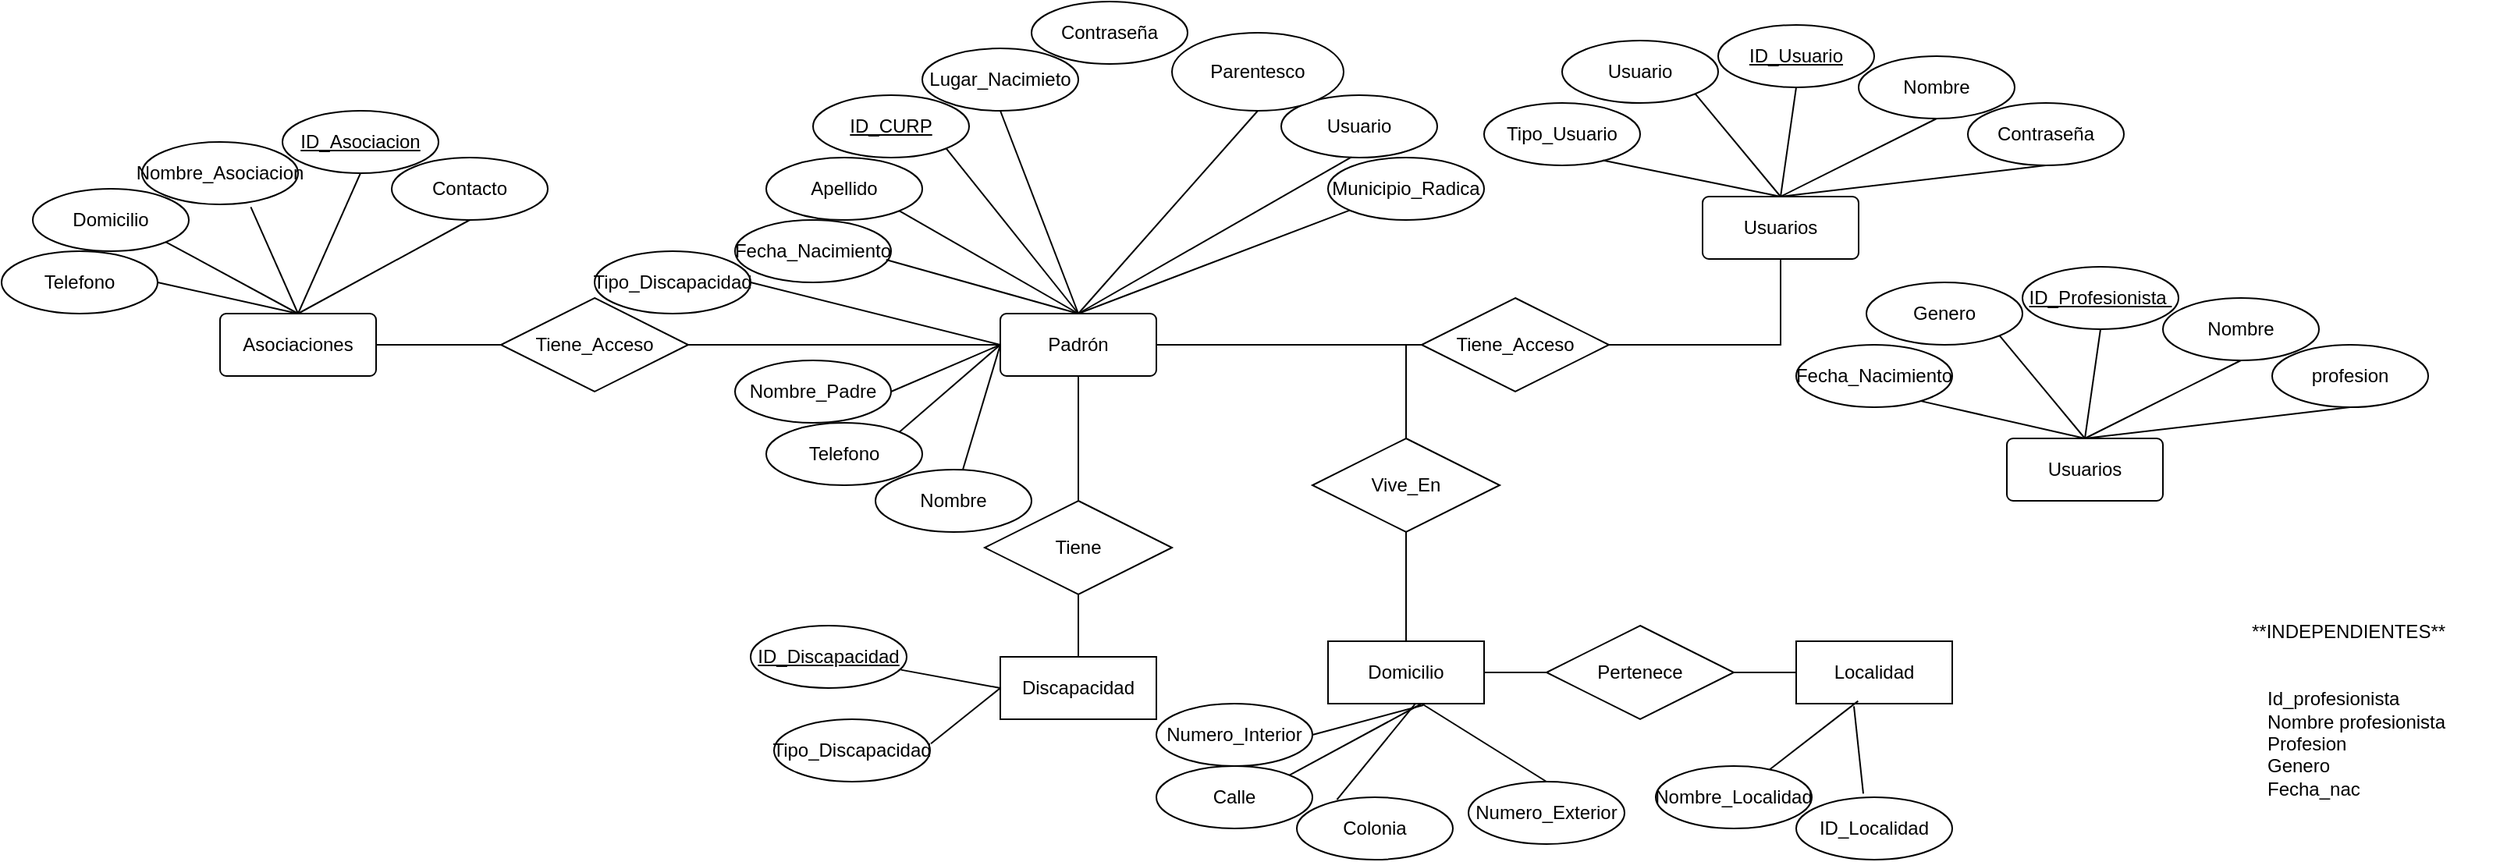 <mxfile version="26.0.16">
  <diagram id="R2lEEEUBdFMjLlhIrx00" name="Page-1">
    <mxGraphModel dx="1925" dy="435" grid="1" gridSize="10" guides="1" tooltips="1" connect="1" arrows="1" fold="1" page="1" pageScale="1" pageWidth="850" pageHeight="1100" math="0" shadow="0" extFonts="Permanent Marker^https://fonts.googleapis.com/css?family=Permanent+Marker">
      <root>
        <mxCell id="0" />
        <mxCell id="1" parent="0" />
        <mxCell id="b9QeyJM_cF_FELcdpsjT-1" value="Padrón" style="rounded=1;arcSize=10;whiteSpace=wrap;html=1;align=center;" parent="1" vertex="1">
          <mxGeometry x="360" y="250" width="100" height="40" as="geometry" />
        </mxCell>
        <mxCell id="b9QeyJM_cF_FELcdpsjT-3" value="ID_CURP" style="ellipse;whiteSpace=wrap;html=1;align=center;fontStyle=4;" parent="1" vertex="1">
          <mxGeometry x="240" y="110" width="100" height="40" as="geometry" />
        </mxCell>
        <mxCell id="b9QeyJM_cF_FELcdpsjT-4" value="Usuario" style="ellipse;whiteSpace=wrap;html=1;align=center;" parent="1" vertex="1">
          <mxGeometry x="540" y="110" width="100" height="40" as="geometry" />
        </mxCell>
        <mxCell id="b9QeyJM_cF_FELcdpsjT-5" value="Nombre" style="ellipse;whiteSpace=wrap;html=1;align=center;" parent="1" vertex="1">
          <mxGeometry x="280" y="350" width="100" height="40" as="geometry" />
        </mxCell>
        <mxCell id="b9QeyJM_cF_FELcdpsjT-6" value="Fecha_Nacimiento" style="ellipse;whiteSpace=wrap;html=1;align=center;" parent="1" vertex="1">
          <mxGeometry x="190" y="190" width="100" height="40" as="geometry" />
        </mxCell>
        <mxCell id="b9QeyJM_cF_FELcdpsjT-7" value="Apellido" style="ellipse;whiteSpace=wrap;html=1;align=center;" parent="1" vertex="1">
          <mxGeometry x="210" y="150" width="100" height="40" as="geometry" />
        </mxCell>
        <mxCell id="b9QeyJM_cF_FELcdpsjT-8" value="Contraseña" style="ellipse;whiteSpace=wrap;html=1;align=center;" parent="1" vertex="1">
          <mxGeometry x="380" y="50" width="100" height="40" as="geometry" />
        </mxCell>
        <mxCell id="b9QeyJM_cF_FELcdpsjT-9" value="Tipo_Discapacidad" style="ellipse;whiteSpace=wrap;html=1;align=center;" parent="1" vertex="1">
          <mxGeometry x="100" y="210" width="100" height="40" as="geometry" />
        </mxCell>
        <mxCell id="b9QeyJM_cF_FELcdpsjT-10" value="Parentesco" style="ellipse;whiteSpace=wrap;html=1;align=center;" parent="1" vertex="1">
          <mxGeometry x="470" y="70" width="110" height="50" as="geometry" />
        </mxCell>
        <mxCell id="b9QeyJM_cF_FELcdpsjT-11" value="Nombre_Padre" style="ellipse;whiteSpace=wrap;html=1;align=center;" parent="1" vertex="1">
          <mxGeometry x="190" y="280" width="100" height="40" as="geometry" />
        </mxCell>
        <mxCell id="b9QeyJM_cF_FELcdpsjT-12" value="Lugar_Nacimieto" style="ellipse;whiteSpace=wrap;html=1;align=center;" parent="1" vertex="1">
          <mxGeometry x="310" y="80" width="100" height="40" as="geometry" />
        </mxCell>
        <mxCell id="b9QeyJM_cF_FELcdpsjT-13" value="Municipio_Radica" style="ellipse;whiteSpace=wrap;html=1;align=center;" parent="1" vertex="1">
          <mxGeometry x="570" y="150" width="100" height="40" as="geometry" />
        </mxCell>
        <mxCell id="b9QeyJM_cF_FELcdpsjT-14" value="Telefono" style="ellipse;whiteSpace=wrap;html=1;align=center;" parent="1" vertex="1">
          <mxGeometry x="210" y="320" width="100" height="40" as="geometry" />
        </mxCell>
        <mxCell id="b9QeyJM_cF_FELcdpsjT-15" value="" style="endArrow=none;html=1;rounded=0;entryX=0;entryY=0.5;entryDx=0;entryDy=0;" parent="1" source="b9QeyJM_cF_FELcdpsjT-5" target="b9QeyJM_cF_FELcdpsjT-1" edge="1">
          <mxGeometry relative="1" as="geometry">
            <mxPoint x="460" y="330" as="sourcePoint" />
            <mxPoint x="620" y="330" as="targetPoint" />
          </mxGeometry>
        </mxCell>
        <mxCell id="b9QeyJM_cF_FELcdpsjT-18" value="" style="endArrow=none;html=1;rounded=0;" parent="1" target="b9QeyJM_cF_FELcdpsjT-13" edge="1">
          <mxGeometry relative="1" as="geometry">
            <mxPoint x="410" y="250" as="sourcePoint" />
            <mxPoint x="620" y="330" as="targetPoint" />
          </mxGeometry>
        </mxCell>
        <mxCell id="b9QeyJM_cF_FELcdpsjT-20" value="" style="endArrow=none;html=1;rounded=0;entryX=0.45;entryY=0.992;entryDx=0;entryDy=0;exitX=0.5;exitY=0;exitDx=0;exitDy=0;entryPerimeter=0;" parent="1" source="b9QeyJM_cF_FELcdpsjT-1" target="b9QeyJM_cF_FELcdpsjT-4" edge="1">
          <mxGeometry relative="1" as="geometry">
            <mxPoint x="410" y="263" as="sourcePoint" />
            <mxPoint x="520" y="130" as="targetPoint" />
          </mxGeometry>
        </mxCell>
        <mxCell id="b9QeyJM_cF_FELcdpsjT-21" value="" style="endArrow=none;html=1;rounded=0;entryX=0.5;entryY=1;entryDx=0;entryDy=0;" parent="1" target="b9QeyJM_cF_FELcdpsjT-10" edge="1">
          <mxGeometry relative="1" as="geometry">
            <mxPoint x="410" y="250" as="sourcePoint" />
            <mxPoint x="554" y="207" as="targetPoint" />
          </mxGeometry>
        </mxCell>
        <mxCell id="b9QeyJM_cF_FELcdpsjT-22" value="" style="endArrow=none;html=1;rounded=0;entryX=0.5;entryY=1;entryDx=0;entryDy=0;exitX=0.5;exitY=0;exitDx=0;exitDy=0;" parent="1" source="b9QeyJM_cF_FELcdpsjT-1" target="b9QeyJM_cF_FELcdpsjT-12" edge="1">
          <mxGeometry relative="1" as="geometry">
            <mxPoint x="470" y="280" as="sourcePoint" />
            <mxPoint x="564" y="217" as="targetPoint" />
          </mxGeometry>
        </mxCell>
        <mxCell id="b9QeyJM_cF_FELcdpsjT-23" value="" style="endArrow=none;html=1;rounded=0;entryX=1;entryY=1;entryDx=0;entryDy=0;exitX=0.5;exitY=0;exitDx=0;exitDy=0;" parent="1" source="b9QeyJM_cF_FELcdpsjT-1" target="b9QeyJM_cF_FELcdpsjT-3" edge="1">
          <mxGeometry relative="1" as="geometry">
            <mxPoint x="480" y="290" as="sourcePoint" />
            <mxPoint x="574" y="227" as="targetPoint" />
          </mxGeometry>
        </mxCell>
        <mxCell id="b9QeyJM_cF_FELcdpsjT-25" value="" style="endArrow=none;html=1;rounded=0;entryX=0.969;entryY=0.637;entryDx=0;entryDy=0;entryPerimeter=0;exitX=0.5;exitY=0;exitDx=0;exitDy=0;" parent="1" source="b9QeyJM_cF_FELcdpsjT-1" target="b9QeyJM_cF_FELcdpsjT-6" edge="1">
          <mxGeometry relative="1" as="geometry">
            <mxPoint x="490" y="300" as="sourcePoint" />
            <mxPoint x="584" y="237" as="targetPoint" />
          </mxGeometry>
        </mxCell>
        <mxCell id="b9QeyJM_cF_FELcdpsjT-26" value="" style="endArrow=none;html=1;rounded=0;entryX=1;entryY=1;entryDx=0;entryDy=0;" parent="1" target="b9QeyJM_cF_FELcdpsjT-7" edge="1">
          <mxGeometry relative="1" as="geometry">
            <mxPoint x="410" y="250" as="sourcePoint" />
            <mxPoint x="594" y="247" as="targetPoint" />
          </mxGeometry>
        </mxCell>
        <mxCell id="b9QeyJM_cF_FELcdpsjT-27" value="" style="endArrow=none;html=1;rounded=0;exitX=1;exitY=0.5;exitDx=0;exitDy=0;entryX=0;entryY=0.5;entryDx=0;entryDy=0;" parent="1" source="b9QeyJM_cF_FELcdpsjT-9" target="b9QeyJM_cF_FELcdpsjT-1" edge="1">
          <mxGeometry relative="1" as="geometry">
            <mxPoint x="510" y="320" as="sourcePoint" />
            <mxPoint x="604" y="257" as="targetPoint" />
          </mxGeometry>
        </mxCell>
        <mxCell id="b9QeyJM_cF_FELcdpsjT-28" value="" style="endArrow=none;html=1;rounded=0;exitX=1;exitY=0.5;exitDx=0;exitDy=0;" parent="1" source="b9QeyJM_cF_FELcdpsjT-11" edge="1">
          <mxGeometry relative="1" as="geometry">
            <mxPoint x="520" y="330" as="sourcePoint" />
            <mxPoint x="360" y="270" as="targetPoint" />
          </mxGeometry>
        </mxCell>
        <mxCell id="b9QeyJM_cF_FELcdpsjT-30" value="" style="endArrow=none;html=1;rounded=0;exitX=1;exitY=0;exitDx=0;exitDy=0;entryX=0;entryY=0.5;entryDx=0;entryDy=0;" parent="1" source="b9QeyJM_cF_FELcdpsjT-14" target="b9QeyJM_cF_FELcdpsjT-1" edge="1">
          <mxGeometry relative="1" as="geometry">
            <mxPoint x="530" y="340" as="sourcePoint" />
            <mxPoint x="624" y="277" as="targetPoint" />
          </mxGeometry>
        </mxCell>
        <mxCell id="b9QeyJM_cF_FELcdpsjT-31" value="Discapacidad" style="whiteSpace=wrap;html=1;align=center;" parent="1" vertex="1">
          <mxGeometry x="360" y="470" width="100" height="40" as="geometry" />
        </mxCell>
        <mxCell id="b9QeyJM_cF_FELcdpsjT-33" value="" style="endArrow=none;html=1;rounded=0;exitX=0;exitY=0.5;exitDx=0;exitDy=0;entryX=0.963;entryY=0.708;entryDx=0;entryDy=0;entryPerimeter=0;" parent="1" source="b9QeyJM_cF_FELcdpsjT-31" target="b9QeyJM_cF_FELcdpsjT-69" edge="1">
          <mxGeometry relative="1" as="geometry">
            <mxPoint x="347" y="350" as="sourcePoint" />
            <mxPoint x="300" y="480" as="targetPoint" />
          </mxGeometry>
        </mxCell>
        <mxCell id="b9QeyJM_cF_FELcdpsjT-35" value="Tipo_Discapacidad" style="ellipse;whiteSpace=wrap;html=1;align=center;" parent="1" vertex="1">
          <mxGeometry x="215" y="510" width="100" height="40" as="geometry" />
        </mxCell>
        <mxCell id="b9QeyJM_cF_FELcdpsjT-38" value="" style="endArrow=none;html=1;rounded=0;entryX=1.005;entryY=0.39;entryDx=0;entryDy=0;exitX=0;exitY=0.5;exitDx=0;exitDy=0;entryPerimeter=0;" parent="1" source="b9QeyJM_cF_FELcdpsjT-31" target="b9QeyJM_cF_FELcdpsjT-35" edge="1">
          <mxGeometry relative="1" as="geometry">
            <mxPoint x="370" y="490" as="sourcePoint" />
            <mxPoint x="325" y="464" as="targetPoint" />
          </mxGeometry>
        </mxCell>
        <mxCell id="b9QeyJM_cF_FELcdpsjT-39" value="Tiene" style="shape=rhombus;perimeter=rhombusPerimeter;whiteSpace=wrap;html=1;align=center;" parent="1" vertex="1">
          <mxGeometry x="350" y="370" width="120" height="60" as="geometry" />
        </mxCell>
        <mxCell id="b9QeyJM_cF_FELcdpsjT-40" value="" style="endArrow=none;html=1;rounded=0;entryX=0.5;entryY=1;entryDx=0;entryDy=0;exitX=0.5;exitY=0;exitDx=0;exitDy=0;" parent="1" source="b9QeyJM_cF_FELcdpsjT-39" target="b9QeyJM_cF_FELcdpsjT-1" edge="1">
          <mxGeometry relative="1" as="geometry">
            <mxPoint x="420" y="430" as="sourcePoint" />
            <mxPoint x="580" y="430" as="targetPoint" />
          </mxGeometry>
        </mxCell>
        <mxCell id="b9QeyJM_cF_FELcdpsjT-41" value="" style="endArrow=none;html=1;rounded=0;entryX=0.5;entryY=1;entryDx=0;entryDy=0;exitX=0.5;exitY=0;exitDx=0;exitDy=0;" parent="1" source="b9QeyJM_cF_FELcdpsjT-31" target="b9QeyJM_cF_FELcdpsjT-39" edge="1">
          <mxGeometry relative="1" as="geometry">
            <mxPoint x="380" y="500" as="sourcePoint" />
            <mxPoint x="335" y="474" as="targetPoint" />
          </mxGeometry>
        </mxCell>
        <mxCell id="b9QeyJM_cF_FELcdpsjT-42" value="Domicilio" style="whiteSpace=wrap;html=1;align=center;" parent="1" vertex="1">
          <mxGeometry x="570" y="460" width="100" height="40" as="geometry" />
        </mxCell>
        <mxCell id="b9QeyJM_cF_FELcdpsjT-45" value="Calle" style="ellipse;whiteSpace=wrap;html=1;align=center;" parent="1" vertex="1">
          <mxGeometry x="460" y="540" width="100" height="40" as="geometry" />
        </mxCell>
        <mxCell id="b9QeyJM_cF_FELcdpsjT-46" value="Numero_Interior" style="ellipse;whiteSpace=wrap;html=1;align=center;" parent="1" vertex="1">
          <mxGeometry x="460" y="500" width="100" height="40" as="geometry" />
        </mxCell>
        <mxCell id="b9QeyJM_cF_FELcdpsjT-49" value="Numero_Exterior" style="ellipse;whiteSpace=wrap;html=1;align=center;" parent="1" vertex="1">
          <mxGeometry x="660" y="550" width="100" height="40" as="geometry" />
        </mxCell>
        <mxCell id="b9QeyJM_cF_FELcdpsjT-50" value="Colonia" style="ellipse;whiteSpace=wrap;html=1;align=center;" parent="1" vertex="1">
          <mxGeometry x="550" y="560" width="100" height="40" as="geometry" />
        </mxCell>
        <mxCell id="b9QeyJM_cF_FELcdpsjT-51" value="" style="endArrow=none;html=1;rounded=0;exitX=1;exitY=0;exitDx=0;exitDy=0;entryX=0.6;entryY=1;entryDx=0;entryDy=0;entryPerimeter=0;" parent="1" source="b9QeyJM_cF_FELcdpsjT-45" target="b9QeyJM_cF_FELcdpsjT-42" edge="1">
          <mxGeometry relative="1" as="geometry">
            <mxPoint x="530" y="520" as="sourcePoint" />
            <mxPoint x="620" y="510" as="targetPoint" />
          </mxGeometry>
        </mxCell>
        <mxCell id="b9QeyJM_cF_FELcdpsjT-57" value="" style="endArrow=none;html=1;rounded=0;exitX=0.257;exitY=0.039;exitDx=0;exitDy=0;exitPerimeter=0;entryX=0.56;entryY=0.999;entryDx=0;entryDy=0;entryPerimeter=0;" parent="1" source="b9QeyJM_cF_FELcdpsjT-50" target="b9QeyJM_cF_FELcdpsjT-42" edge="1">
          <mxGeometry relative="1" as="geometry">
            <mxPoint x="720" y="560" as="sourcePoint" />
            <mxPoint x="624" y="499" as="targetPoint" />
          </mxGeometry>
        </mxCell>
        <mxCell id="b9QeyJM_cF_FELcdpsjT-58" value="" style="endArrow=none;html=1;rounded=0;exitX=0.5;exitY=0;exitDx=0;exitDy=0;" parent="1" source="b9QeyJM_cF_FELcdpsjT-49" edge="1">
          <mxGeometry relative="1" as="geometry">
            <mxPoint x="565" y="566" as="sourcePoint" />
            <mxPoint x="630" y="500" as="targetPoint" />
          </mxGeometry>
        </mxCell>
        <mxCell id="b9QeyJM_cF_FELcdpsjT-59" value="" style="endArrow=none;html=1;rounded=0;exitX=1;exitY=0.5;exitDx=0;exitDy=0;entryX=0.61;entryY=1.025;entryDx=0;entryDy=0;entryPerimeter=0;" parent="1" source="b9QeyJM_cF_FELcdpsjT-46" target="b9QeyJM_cF_FELcdpsjT-42" edge="1">
          <mxGeometry relative="1" as="geometry">
            <mxPoint x="575" y="576" as="sourcePoint" />
            <mxPoint x="620" y="510" as="targetPoint" />
            <Array as="points" />
          </mxGeometry>
        </mxCell>
        <mxCell id="b9QeyJM_cF_FELcdpsjT-60" value="Vive_En" style="shape=rhombus;perimeter=rhombusPerimeter;whiteSpace=wrap;html=1;align=center;" parent="1" vertex="1">
          <mxGeometry x="560" y="330" width="120" height="60" as="geometry" />
        </mxCell>
        <mxCell id="b9QeyJM_cF_FELcdpsjT-61" value="" style="endArrow=none;html=1;rounded=0;entryX=0.5;entryY=1;entryDx=0;entryDy=0;exitX=0.5;exitY=0;exitDx=0;exitDy=0;" parent="1" source="b9QeyJM_cF_FELcdpsjT-42" target="b9QeyJM_cF_FELcdpsjT-60" edge="1">
          <mxGeometry relative="1" as="geometry">
            <mxPoint x="380" y="410" as="sourcePoint" />
            <mxPoint x="540" y="410" as="targetPoint" />
          </mxGeometry>
        </mxCell>
        <mxCell id="b9QeyJM_cF_FELcdpsjT-63" value="" style="endArrow=none;html=1;rounded=0;entryX=0.5;entryY=0;entryDx=0;entryDy=0;exitX=1;exitY=0.5;exitDx=0;exitDy=0;" parent="1" source="b9QeyJM_cF_FELcdpsjT-1" target="b9QeyJM_cF_FELcdpsjT-60" edge="1">
          <mxGeometry relative="1" as="geometry">
            <mxPoint x="610" y="260" as="sourcePoint" />
            <mxPoint x="630" y="400" as="targetPoint" />
            <Array as="points">
              <mxPoint x="620" y="270" />
            </Array>
          </mxGeometry>
        </mxCell>
        <mxCell id="b9QeyJM_cF_FELcdpsjT-64" value="Localidad" style="whiteSpace=wrap;html=1;align=center;" parent="1" vertex="1">
          <mxGeometry x="870" y="460" width="100" height="40" as="geometry" />
        </mxCell>
        <mxCell id="b9QeyJM_cF_FELcdpsjT-65" value="Pertenece" style="shape=rhombus;perimeter=rhombusPerimeter;whiteSpace=wrap;html=1;align=center;" parent="1" vertex="1">
          <mxGeometry x="710" y="450" width="120" height="60" as="geometry" />
        </mxCell>
        <mxCell id="b9QeyJM_cF_FELcdpsjT-66" value="" style="endArrow=none;html=1;rounded=0;entryX=0;entryY=0.5;entryDx=0;entryDy=0;" parent="1" source="b9QeyJM_cF_FELcdpsjT-42" target="b9QeyJM_cF_FELcdpsjT-65" edge="1">
          <mxGeometry relative="1" as="geometry">
            <mxPoint x="670" y="480" as="sourcePoint" />
            <mxPoint x="830" y="480" as="targetPoint" />
          </mxGeometry>
        </mxCell>
        <mxCell id="b9QeyJM_cF_FELcdpsjT-67" value="" style="endArrow=none;html=1;rounded=0;entryX=0;entryY=0.5;entryDx=0;entryDy=0;" parent="1" target="b9QeyJM_cF_FELcdpsjT-64" edge="1">
          <mxGeometry relative="1" as="geometry">
            <mxPoint x="830" y="480" as="sourcePoint" />
            <mxPoint x="860" y="480" as="targetPoint" />
          </mxGeometry>
        </mxCell>
        <mxCell id="b9QeyJM_cF_FELcdpsjT-68" value="ID_Localidad" style="ellipse;whiteSpace=wrap;html=1;align=center;" parent="1" vertex="1">
          <mxGeometry x="870" y="560" width="100" height="40" as="geometry" />
        </mxCell>
        <mxCell id="b9QeyJM_cF_FELcdpsjT-69" value="ID_Discapacidad" style="ellipse;whiteSpace=wrap;html=1;align=center;fontStyle=4;" parent="1" vertex="1">
          <mxGeometry x="200" y="450" width="100" height="40" as="geometry" />
        </mxCell>
        <mxCell id="b9QeyJM_cF_FELcdpsjT-71" value="" style="endArrow=none;html=1;rounded=0;entryX=0.43;entryY=-0.058;entryDx=0;entryDy=0;entryPerimeter=0;exitX=0.37;exitY=1.042;exitDx=0;exitDy=0;exitPerimeter=0;" parent="1" source="b9QeyJM_cF_FELcdpsjT-64" target="b9QeyJM_cF_FELcdpsjT-68" edge="1">
          <mxGeometry relative="1" as="geometry">
            <mxPoint x="900" y="500" as="sourcePoint" />
            <mxPoint x="1060" y="500" as="targetPoint" />
          </mxGeometry>
        </mxCell>
        <mxCell id="b9QeyJM_cF_FELcdpsjT-72" value="Nombre_Localidad" style="ellipse;whiteSpace=wrap;html=1;align=center;" parent="1" vertex="1">
          <mxGeometry x="780" y="540" width="100" height="40" as="geometry" />
        </mxCell>
        <mxCell id="b9QeyJM_cF_FELcdpsjT-73" value="" style="endArrow=none;html=1;rounded=0;entryX=0.397;entryY=0.958;entryDx=0;entryDy=0;entryPerimeter=0;" parent="1" source="b9QeyJM_cF_FELcdpsjT-72" target="b9QeyJM_cF_FELcdpsjT-64" edge="1">
          <mxGeometry relative="1" as="geometry">
            <mxPoint x="720" y="620" as="sourcePoint" />
            <mxPoint x="880" y="620" as="targetPoint" />
          </mxGeometry>
        </mxCell>
        <mxCell id="vlWLqdfvvmI38JezlnJS-1" value="Usuarios" style="rounded=1;arcSize=10;whiteSpace=wrap;html=1;align=center;" vertex="1" parent="1">
          <mxGeometry x="810" y="175" width="100" height="40" as="geometry" />
        </mxCell>
        <mxCell id="vlWLqdfvvmI38JezlnJS-2" value="ID_Usuario" style="ellipse;whiteSpace=wrap;html=1;align=center;fontStyle=4;" vertex="1" parent="1">
          <mxGeometry x="820" y="65" width="100" height="40" as="geometry" />
        </mxCell>
        <mxCell id="vlWLqdfvvmI38JezlnJS-4" value="Nombre" style="ellipse;whiteSpace=wrap;html=1;align=center;" vertex="1" parent="1">
          <mxGeometry x="910" y="85" width="100" height="40" as="geometry" />
        </mxCell>
        <mxCell id="vlWLqdfvvmI38JezlnJS-5" value="Tipo_Usuario" style="ellipse;whiteSpace=wrap;html=1;align=center;" vertex="1" parent="1">
          <mxGeometry x="670" y="115" width="100" height="40" as="geometry" />
        </mxCell>
        <mxCell id="vlWLqdfvvmI38JezlnJS-6" value="Usuario" style="ellipse;whiteSpace=wrap;html=1;align=center;" vertex="1" parent="1">
          <mxGeometry x="720" y="75" width="100" height="40" as="geometry" />
        </mxCell>
        <mxCell id="vlWLqdfvvmI38JezlnJS-7" value="Contraseña" style="ellipse;whiteSpace=wrap;html=1;align=center;" vertex="1" parent="1">
          <mxGeometry x="980" y="115" width="100" height="40" as="geometry" />
        </mxCell>
        <mxCell id="vlWLqdfvvmI38JezlnJS-9" value="" style="endArrow=none;html=1;rounded=0;entryX=0.5;entryY=0;entryDx=0;entryDy=0;exitX=0.761;exitY=0.92;exitDx=0;exitDy=0;exitPerimeter=0;" edge="1" parent="1" source="vlWLqdfvvmI38JezlnJS-5" target="vlWLqdfvvmI38JezlnJS-1">
          <mxGeometry relative="1" as="geometry">
            <mxPoint x="770" y="155" as="sourcePoint" />
            <mxPoint x="930" y="155" as="targetPoint" />
          </mxGeometry>
        </mxCell>
        <mxCell id="vlWLqdfvvmI38JezlnJS-11" value="" style="endArrow=none;html=1;rounded=0;exitX=1;exitY=1;exitDx=0;exitDy=0;entryX=0.5;entryY=0;entryDx=0;entryDy=0;" edge="1" parent="1" source="vlWLqdfvvmI38JezlnJS-6" target="vlWLqdfvvmI38JezlnJS-1">
          <mxGeometry relative="1" as="geometry">
            <mxPoint x="786" y="162" as="sourcePoint" />
            <mxPoint x="860" y="195" as="targetPoint" />
          </mxGeometry>
        </mxCell>
        <mxCell id="vlWLqdfvvmI38JezlnJS-13" value="" style="endArrow=none;html=1;rounded=0;entryX=0.5;entryY=0;entryDx=0;entryDy=0;exitX=0.5;exitY=1;exitDx=0;exitDy=0;" edge="1" parent="1" source="vlWLqdfvvmI38JezlnJS-2" target="vlWLqdfvvmI38JezlnJS-1">
          <mxGeometry relative="1" as="geometry">
            <mxPoint x="796" y="172" as="sourcePoint" />
            <mxPoint x="880" y="215" as="targetPoint" />
          </mxGeometry>
        </mxCell>
        <mxCell id="vlWLqdfvvmI38JezlnJS-15" value="" style="endArrow=none;html=1;rounded=0;entryX=0.5;entryY=0;entryDx=0;entryDy=0;exitX=0.5;exitY=1;exitDx=0;exitDy=0;" edge="1" parent="1" source="vlWLqdfvvmI38JezlnJS-4" target="vlWLqdfvvmI38JezlnJS-1">
          <mxGeometry relative="1" as="geometry">
            <mxPoint x="880" y="115" as="sourcePoint" />
            <mxPoint x="870" y="205" as="targetPoint" />
          </mxGeometry>
        </mxCell>
        <mxCell id="vlWLqdfvvmI38JezlnJS-16" value="" style="endArrow=none;html=1;rounded=0;entryX=0.5;entryY=0;entryDx=0;entryDy=0;exitX=0.5;exitY=1;exitDx=0;exitDy=0;" edge="1" parent="1" source="vlWLqdfvvmI38JezlnJS-7" target="vlWLqdfvvmI38JezlnJS-1">
          <mxGeometry relative="1" as="geometry">
            <mxPoint x="890" y="125" as="sourcePoint" />
            <mxPoint x="880" y="215" as="targetPoint" />
          </mxGeometry>
        </mxCell>
        <mxCell id="vlWLqdfvvmI38JezlnJS-22" value="Asociaciones" style="rounded=1;arcSize=10;whiteSpace=wrap;html=1;align=center;" vertex="1" parent="1">
          <mxGeometry x="-140" y="250" width="100" height="40" as="geometry" />
        </mxCell>
        <mxCell id="vlWLqdfvvmI38JezlnJS-23" value="Nombre_Asociacion" style="ellipse;whiteSpace=wrap;html=1;align=center;fontStyle=0" vertex="1" parent="1">
          <mxGeometry x="-190" y="140" width="100" height="40" as="geometry" />
        </mxCell>
        <mxCell id="vlWLqdfvvmI38JezlnJS-24" value="ID_Asociacion" style="ellipse;whiteSpace=wrap;html=1;align=center;fontStyle=4;" vertex="1" parent="1">
          <mxGeometry x="-100" y="120" width="100" height="40" as="geometry" />
        </mxCell>
        <mxCell id="vlWLqdfvvmI38JezlnJS-25" value="Domicilio" style="ellipse;whiteSpace=wrap;html=1;align=center;fontStyle=0" vertex="1" parent="1">
          <mxGeometry x="-260" y="170" width="100" height="40" as="geometry" />
        </mxCell>
        <mxCell id="vlWLqdfvvmI38JezlnJS-26" value="Telefono" style="ellipse;whiteSpace=wrap;html=1;align=center;fontStyle=0" vertex="1" parent="1">
          <mxGeometry x="-280" y="210" width="100" height="40" as="geometry" />
        </mxCell>
        <mxCell id="vlWLqdfvvmI38JezlnJS-27" value="Contacto" style="ellipse;whiteSpace=wrap;html=1;align=center;fontStyle=0" vertex="1" parent="1">
          <mxGeometry x="-30" y="150" width="100" height="40" as="geometry" />
        </mxCell>
        <mxCell id="vlWLqdfvvmI38JezlnJS-29" value="" style="endArrow=none;html=1;rounded=0;entryX=0.5;entryY=0;entryDx=0;entryDy=0;exitX=1;exitY=0.5;exitDx=0;exitDy=0;" edge="1" parent="1" source="vlWLqdfvvmI38JezlnJS-26" target="vlWLqdfvvmI38JezlnJS-22">
          <mxGeometry relative="1" as="geometry">
            <mxPoint x="-190" y="240" as="sourcePoint" />
            <mxPoint x="-30" y="240" as="targetPoint" />
          </mxGeometry>
        </mxCell>
        <mxCell id="vlWLqdfvvmI38JezlnJS-30" value="" style="endArrow=none;html=1;rounded=0;entryX=0.5;entryY=0;entryDx=0;entryDy=0;exitX=1;exitY=1;exitDx=0;exitDy=0;" edge="1" parent="1" source="vlWLqdfvvmI38JezlnJS-25" target="vlWLqdfvvmI38JezlnJS-22">
          <mxGeometry relative="1" as="geometry">
            <mxPoint x="-170" y="240" as="sourcePoint" />
            <mxPoint x="-100" y="260" as="targetPoint" />
          </mxGeometry>
        </mxCell>
        <mxCell id="vlWLqdfvvmI38JezlnJS-31" value="" style="endArrow=none;html=1;rounded=0;entryX=0.5;entryY=0;entryDx=0;entryDy=0;exitX=0.697;exitY=1.042;exitDx=0;exitDy=0;exitPerimeter=0;" edge="1" parent="1" source="vlWLqdfvvmI38JezlnJS-23" target="vlWLqdfvvmI38JezlnJS-22">
          <mxGeometry relative="1" as="geometry">
            <mxPoint x="-160" y="250" as="sourcePoint" />
            <mxPoint x="-90" y="270" as="targetPoint" />
          </mxGeometry>
        </mxCell>
        <mxCell id="vlWLqdfvvmI38JezlnJS-32" value="" style="endArrow=none;html=1;rounded=0;entryX=0.5;entryY=0;entryDx=0;entryDy=0;exitX=0.5;exitY=1;exitDx=0;exitDy=0;" edge="1" parent="1" source="vlWLqdfvvmI38JezlnJS-24" target="vlWLqdfvvmI38JezlnJS-22">
          <mxGeometry relative="1" as="geometry">
            <mxPoint x="-150" y="260" as="sourcePoint" />
            <mxPoint x="-80" y="280" as="targetPoint" />
          </mxGeometry>
        </mxCell>
        <mxCell id="vlWLqdfvvmI38JezlnJS-33" value="" style="endArrow=none;html=1;rounded=0;entryX=0.5;entryY=0;entryDx=0;entryDy=0;exitX=0.5;exitY=1;exitDx=0;exitDy=0;" edge="1" parent="1" source="vlWLqdfvvmI38JezlnJS-27" target="vlWLqdfvvmI38JezlnJS-22">
          <mxGeometry relative="1" as="geometry">
            <mxPoint x="-140" y="270" as="sourcePoint" />
            <mxPoint x="-70" y="290" as="targetPoint" />
          </mxGeometry>
        </mxCell>
        <mxCell id="vlWLqdfvvmI38JezlnJS-35" value="Tiene_Acceso" style="shape=rhombus;perimeter=rhombusPerimeter;whiteSpace=wrap;html=1;align=center;" vertex="1" parent="1">
          <mxGeometry x="40" y="240" width="120" height="60" as="geometry" />
        </mxCell>
        <mxCell id="vlWLqdfvvmI38JezlnJS-38" value="" style="endArrow=none;html=1;rounded=0;entryX=1;entryY=0.5;entryDx=0;entryDy=0;" edge="1" parent="1" source="vlWLqdfvvmI38JezlnJS-35" target="vlWLqdfvvmI38JezlnJS-22">
          <mxGeometry relative="1" as="geometry">
            <mxPoint x="30" y="200" as="sourcePoint" />
            <mxPoint x="-80" y="260" as="targetPoint" />
          </mxGeometry>
        </mxCell>
        <mxCell id="vlWLqdfvvmI38JezlnJS-39" value="" style="endArrow=none;html=1;rounded=0;entryX=1;entryY=0.5;entryDx=0;entryDy=0;exitX=0;exitY=0.5;exitDx=0;exitDy=0;" edge="1" parent="1" source="b9QeyJM_cF_FELcdpsjT-1" target="vlWLqdfvvmI38JezlnJS-35">
          <mxGeometry relative="1" as="geometry">
            <mxPoint x="40" y="210" as="sourcePoint" />
            <mxPoint x="-70" y="270" as="targetPoint" />
          </mxGeometry>
        </mxCell>
        <mxCell id="vlWLqdfvvmI38JezlnJS-40" value="Tiene_Acceso" style="shape=rhombus;perimeter=rhombusPerimeter;whiteSpace=wrap;html=1;align=center;" vertex="1" parent="1">
          <mxGeometry x="630" y="240" width="120" height="60" as="geometry" />
        </mxCell>
        <mxCell id="vlWLqdfvvmI38JezlnJS-41" value="" style="endArrow=none;html=1;rounded=0;entryX=0.5;entryY=1;entryDx=0;entryDy=0;exitX=1;exitY=0.5;exitDx=0;exitDy=0;" edge="1" parent="1" source="vlWLqdfvvmI38JezlnJS-40" target="vlWLqdfvvmI38JezlnJS-1">
          <mxGeometry relative="1" as="geometry">
            <mxPoint x="470" y="280" as="sourcePoint" />
            <mxPoint x="630" y="340" as="targetPoint" />
            <Array as="points">
              <mxPoint x="860" y="270" />
            </Array>
          </mxGeometry>
        </mxCell>
        <mxCell id="vlWLqdfvvmI38JezlnJS-46" value="" style="endArrow=none;html=1;rounded=0;entryX=0;entryY=0.5;entryDx=0;entryDy=0;exitX=1;exitY=0.5;exitDx=0;exitDy=0;" edge="1" parent="1" source="b9QeyJM_cF_FELcdpsjT-1" target="vlWLqdfvvmI38JezlnJS-40">
          <mxGeometry relative="1" as="geometry">
            <mxPoint x="420" y="260" as="sourcePoint" />
            <mxPoint x="594" y="194" as="targetPoint" />
          </mxGeometry>
        </mxCell>
        <mxCell id="vlWLqdfvvmI38JezlnJS-58" value="Usuarios" style="rounded=1;arcSize=10;whiteSpace=wrap;html=1;align=center;" vertex="1" parent="1">
          <mxGeometry x="1005" y="330" width="100" height="40" as="geometry" />
        </mxCell>
        <mxCell id="vlWLqdfvvmI38JezlnJS-59" value="&lt;span style=&quot;text-align: left;&quot;&gt;ID_Profesionista&amp;nbsp;&lt;/span&gt;" style="ellipse;whiteSpace=wrap;html=1;align=center;fontStyle=4;" vertex="1" parent="1">
          <mxGeometry x="1015" y="220" width="100" height="40" as="geometry" />
        </mxCell>
        <mxCell id="vlWLqdfvvmI38JezlnJS-60" value="Nombre" style="ellipse;whiteSpace=wrap;html=1;align=center;" vertex="1" parent="1">
          <mxGeometry x="1105" y="240" width="100" height="40" as="geometry" />
        </mxCell>
        <mxCell id="vlWLqdfvvmI38JezlnJS-61" value="Genero" style="ellipse;whiteSpace=wrap;html=1;align=center;" vertex="1" parent="1">
          <mxGeometry x="915" y="230" width="100" height="40" as="geometry" />
        </mxCell>
        <mxCell id="vlWLqdfvvmI38JezlnJS-62" value="profesion" style="ellipse;whiteSpace=wrap;html=1;align=center;" vertex="1" parent="1">
          <mxGeometry x="1175" y="270" width="100" height="40" as="geometry" />
        </mxCell>
        <mxCell id="vlWLqdfvvmI38JezlnJS-63" value="" style="endArrow=none;html=1;rounded=0;entryX=0.5;entryY=0;entryDx=0;entryDy=0;exitX=0.783;exitY=0.892;exitDx=0;exitDy=0;exitPerimeter=0;" edge="1" parent="1" target="vlWLqdfvvmI38JezlnJS-58" source="vlWLqdfvvmI38JezlnJS-69">
          <mxGeometry relative="1" as="geometry">
            <mxPoint x="941" y="307" as="sourcePoint" />
            <mxPoint x="1125" y="310" as="targetPoint" />
          </mxGeometry>
        </mxCell>
        <mxCell id="vlWLqdfvvmI38JezlnJS-64" value="" style="endArrow=none;html=1;rounded=0;exitX=1;exitY=1;exitDx=0;exitDy=0;entryX=0.5;entryY=0;entryDx=0;entryDy=0;" edge="1" parent="1" source="vlWLqdfvvmI38JezlnJS-61" target="vlWLqdfvvmI38JezlnJS-58">
          <mxGeometry relative="1" as="geometry">
            <mxPoint x="981" y="317" as="sourcePoint" />
            <mxPoint x="1055" y="350" as="targetPoint" />
          </mxGeometry>
        </mxCell>
        <mxCell id="vlWLqdfvvmI38JezlnJS-65" value="" style="endArrow=none;html=1;rounded=0;entryX=0.5;entryY=0;entryDx=0;entryDy=0;exitX=0.5;exitY=1;exitDx=0;exitDy=0;" edge="1" parent="1" source="vlWLqdfvvmI38JezlnJS-59" target="vlWLqdfvvmI38JezlnJS-58">
          <mxGeometry relative="1" as="geometry">
            <mxPoint x="991" y="327" as="sourcePoint" />
            <mxPoint x="1075" y="370" as="targetPoint" />
          </mxGeometry>
        </mxCell>
        <mxCell id="vlWLqdfvvmI38JezlnJS-66" value="" style="endArrow=none;html=1;rounded=0;entryX=0.5;entryY=0;entryDx=0;entryDy=0;exitX=0.5;exitY=1;exitDx=0;exitDy=0;" edge="1" parent="1" source="vlWLqdfvvmI38JezlnJS-60" target="vlWLqdfvvmI38JezlnJS-58">
          <mxGeometry relative="1" as="geometry">
            <mxPoint x="1075" y="270" as="sourcePoint" />
            <mxPoint x="1065" y="360" as="targetPoint" />
          </mxGeometry>
        </mxCell>
        <mxCell id="vlWLqdfvvmI38JezlnJS-67" value="" style="endArrow=none;html=1;rounded=0;entryX=0.5;entryY=0;entryDx=0;entryDy=0;exitX=0.5;exitY=1;exitDx=0;exitDy=0;" edge="1" parent="1" source="vlWLqdfvvmI38JezlnJS-62" target="vlWLqdfvvmI38JezlnJS-58">
          <mxGeometry relative="1" as="geometry">
            <mxPoint x="1085" y="280" as="sourcePoint" />
            <mxPoint x="1075" y="370" as="targetPoint" />
          </mxGeometry>
        </mxCell>
        <mxCell id="vlWLqdfvvmI38JezlnJS-68" value="**INDEPENDIENTES** &#xa;&#xa;&#xa;   Id_profesionista &#xa;   Nombre profesionista &#xa;   Profesion &#xa;   Genero &#xa;   Fecha_nac" style="text;whiteSpace=wrap;" vertex="1" parent="1">
          <mxGeometry x="1160" y="440" width="160" height="140" as="geometry" />
        </mxCell>
        <mxCell id="vlWLqdfvvmI38JezlnJS-69" value="Fecha_Nacimiento" style="ellipse;whiteSpace=wrap;html=1;align=center;" vertex="1" parent="1">
          <mxGeometry x="870" y="270" width="100" height="40" as="geometry" />
        </mxCell>
      </root>
    </mxGraphModel>
  </diagram>
</mxfile>
